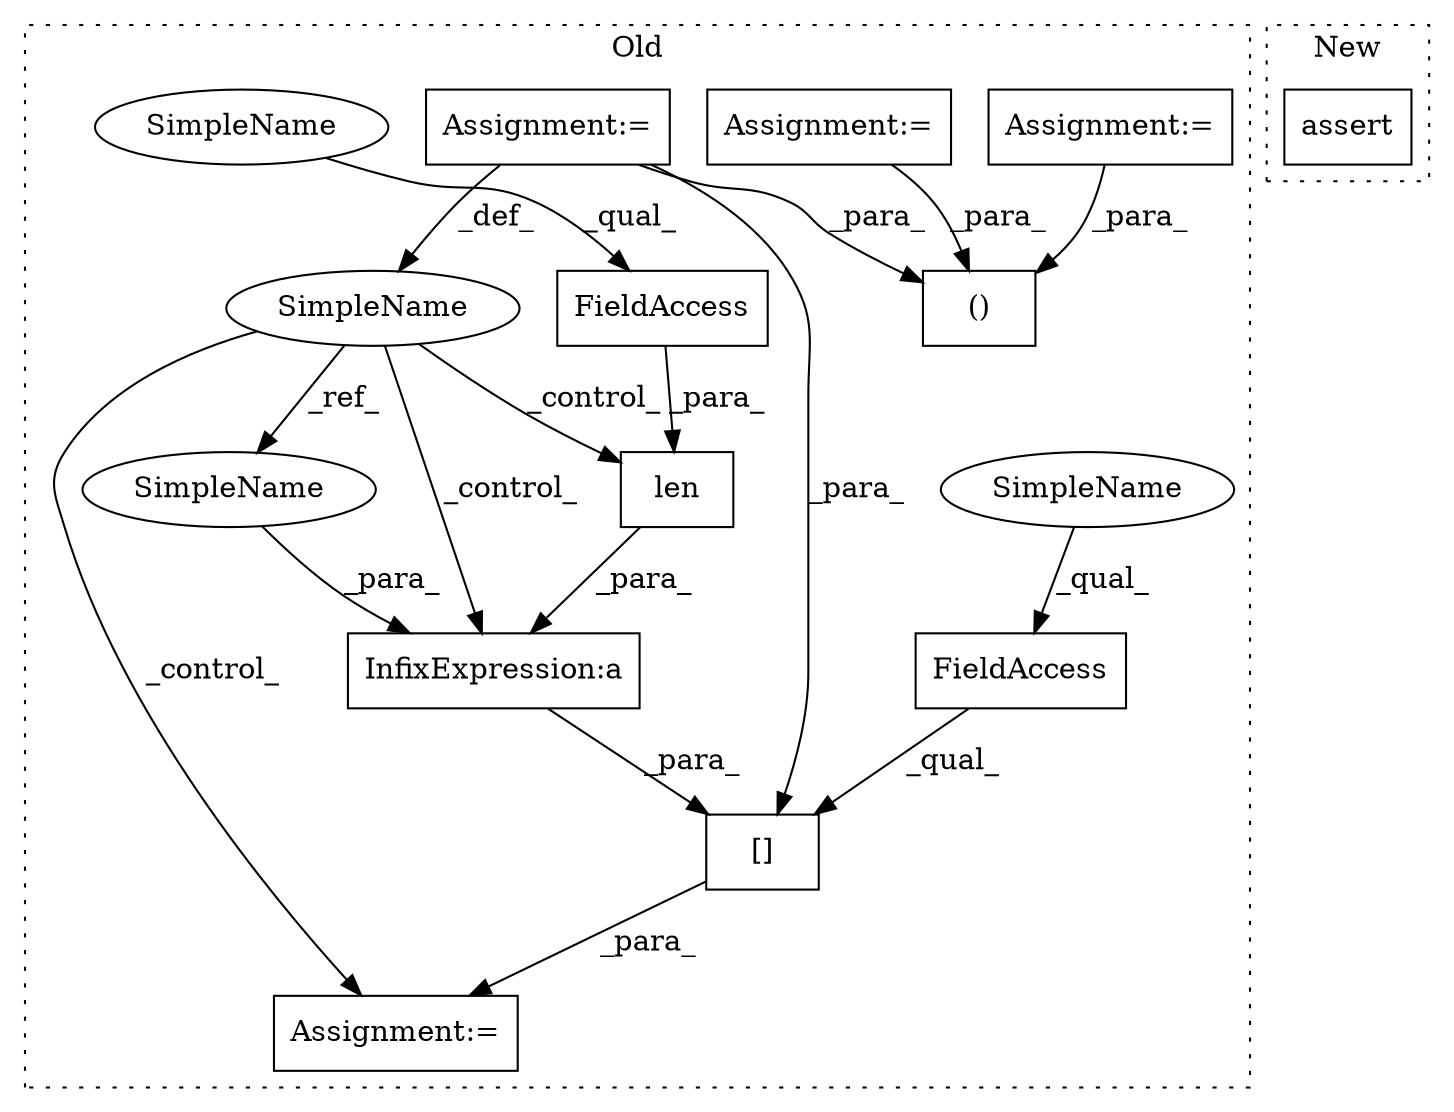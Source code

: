 digraph G {
subgraph cluster0 {
1 [label="len" a="32" s="782,806" l="4,1" shape="box"];
3 [label="Assignment:=" a="7" s="755" l="1" shape="box"];
4 [label="FieldAccess" a="22" s="786" l="20" shape="box"];
5 [label="InfixExpression:a" a="27" s="779" l="3" shape="box"];
6 [label="[]" a="2" s="756,808" l="21,1" shape="box"];
7 [label="FieldAccess" a="22" s="756" l="20" shape="box"];
8 [label="SimpleName" a="42" s="719" l="1" shape="ellipse"];
9 [label="Assignment:=" a="7" s="329" l="7" shape="box"];
10 [label="()" a="106" s="566" l="42" shape="box"];
11 [label="Assignment:=" a="7" s="425" l="8" shape="box"];
12 [label="Assignment:=" a="7" s="414" l="1" shape="box"];
13 [label="SimpleName" a="42" s="778" l="1" shape="ellipse"];
14 [label="SimpleName" a="42" s="756" l="9" shape="ellipse"];
15 [label="SimpleName" a="42" s="786" l="9" shape="ellipse"];
label = "Old";
style="dotted";
}
subgraph cluster1 {
2 [label="assert" a="32" s="934,995" l="14,1" shape="box"];
label = "New";
style="dotted";
}
1 -> 5 [label="_para_"];
4 -> 1 [label="_para_"];
5 -> 6 [label="_para_"];
6 -> 3 [label="_para_"];
7 -> 6 [label="_qual_"];
8 -> 5 [label="_control_"];
8 -> 13 [label="_ref_"];
8 -> 3 [label="_control_"];
8 -> 1 [label="_control_"];
9 -> 6 [label="_para_"];
9 -> 8 [label="_def_"];
9 -> 10 [label="_para_"];
11 -> 10 [label="_para_"];
12 -> 10 [label="_para_"];
13 -> 5 [label="_para_"];
14 -> 7 [label="_qual_"];
15 -> 4 [label="_qual_"];
}